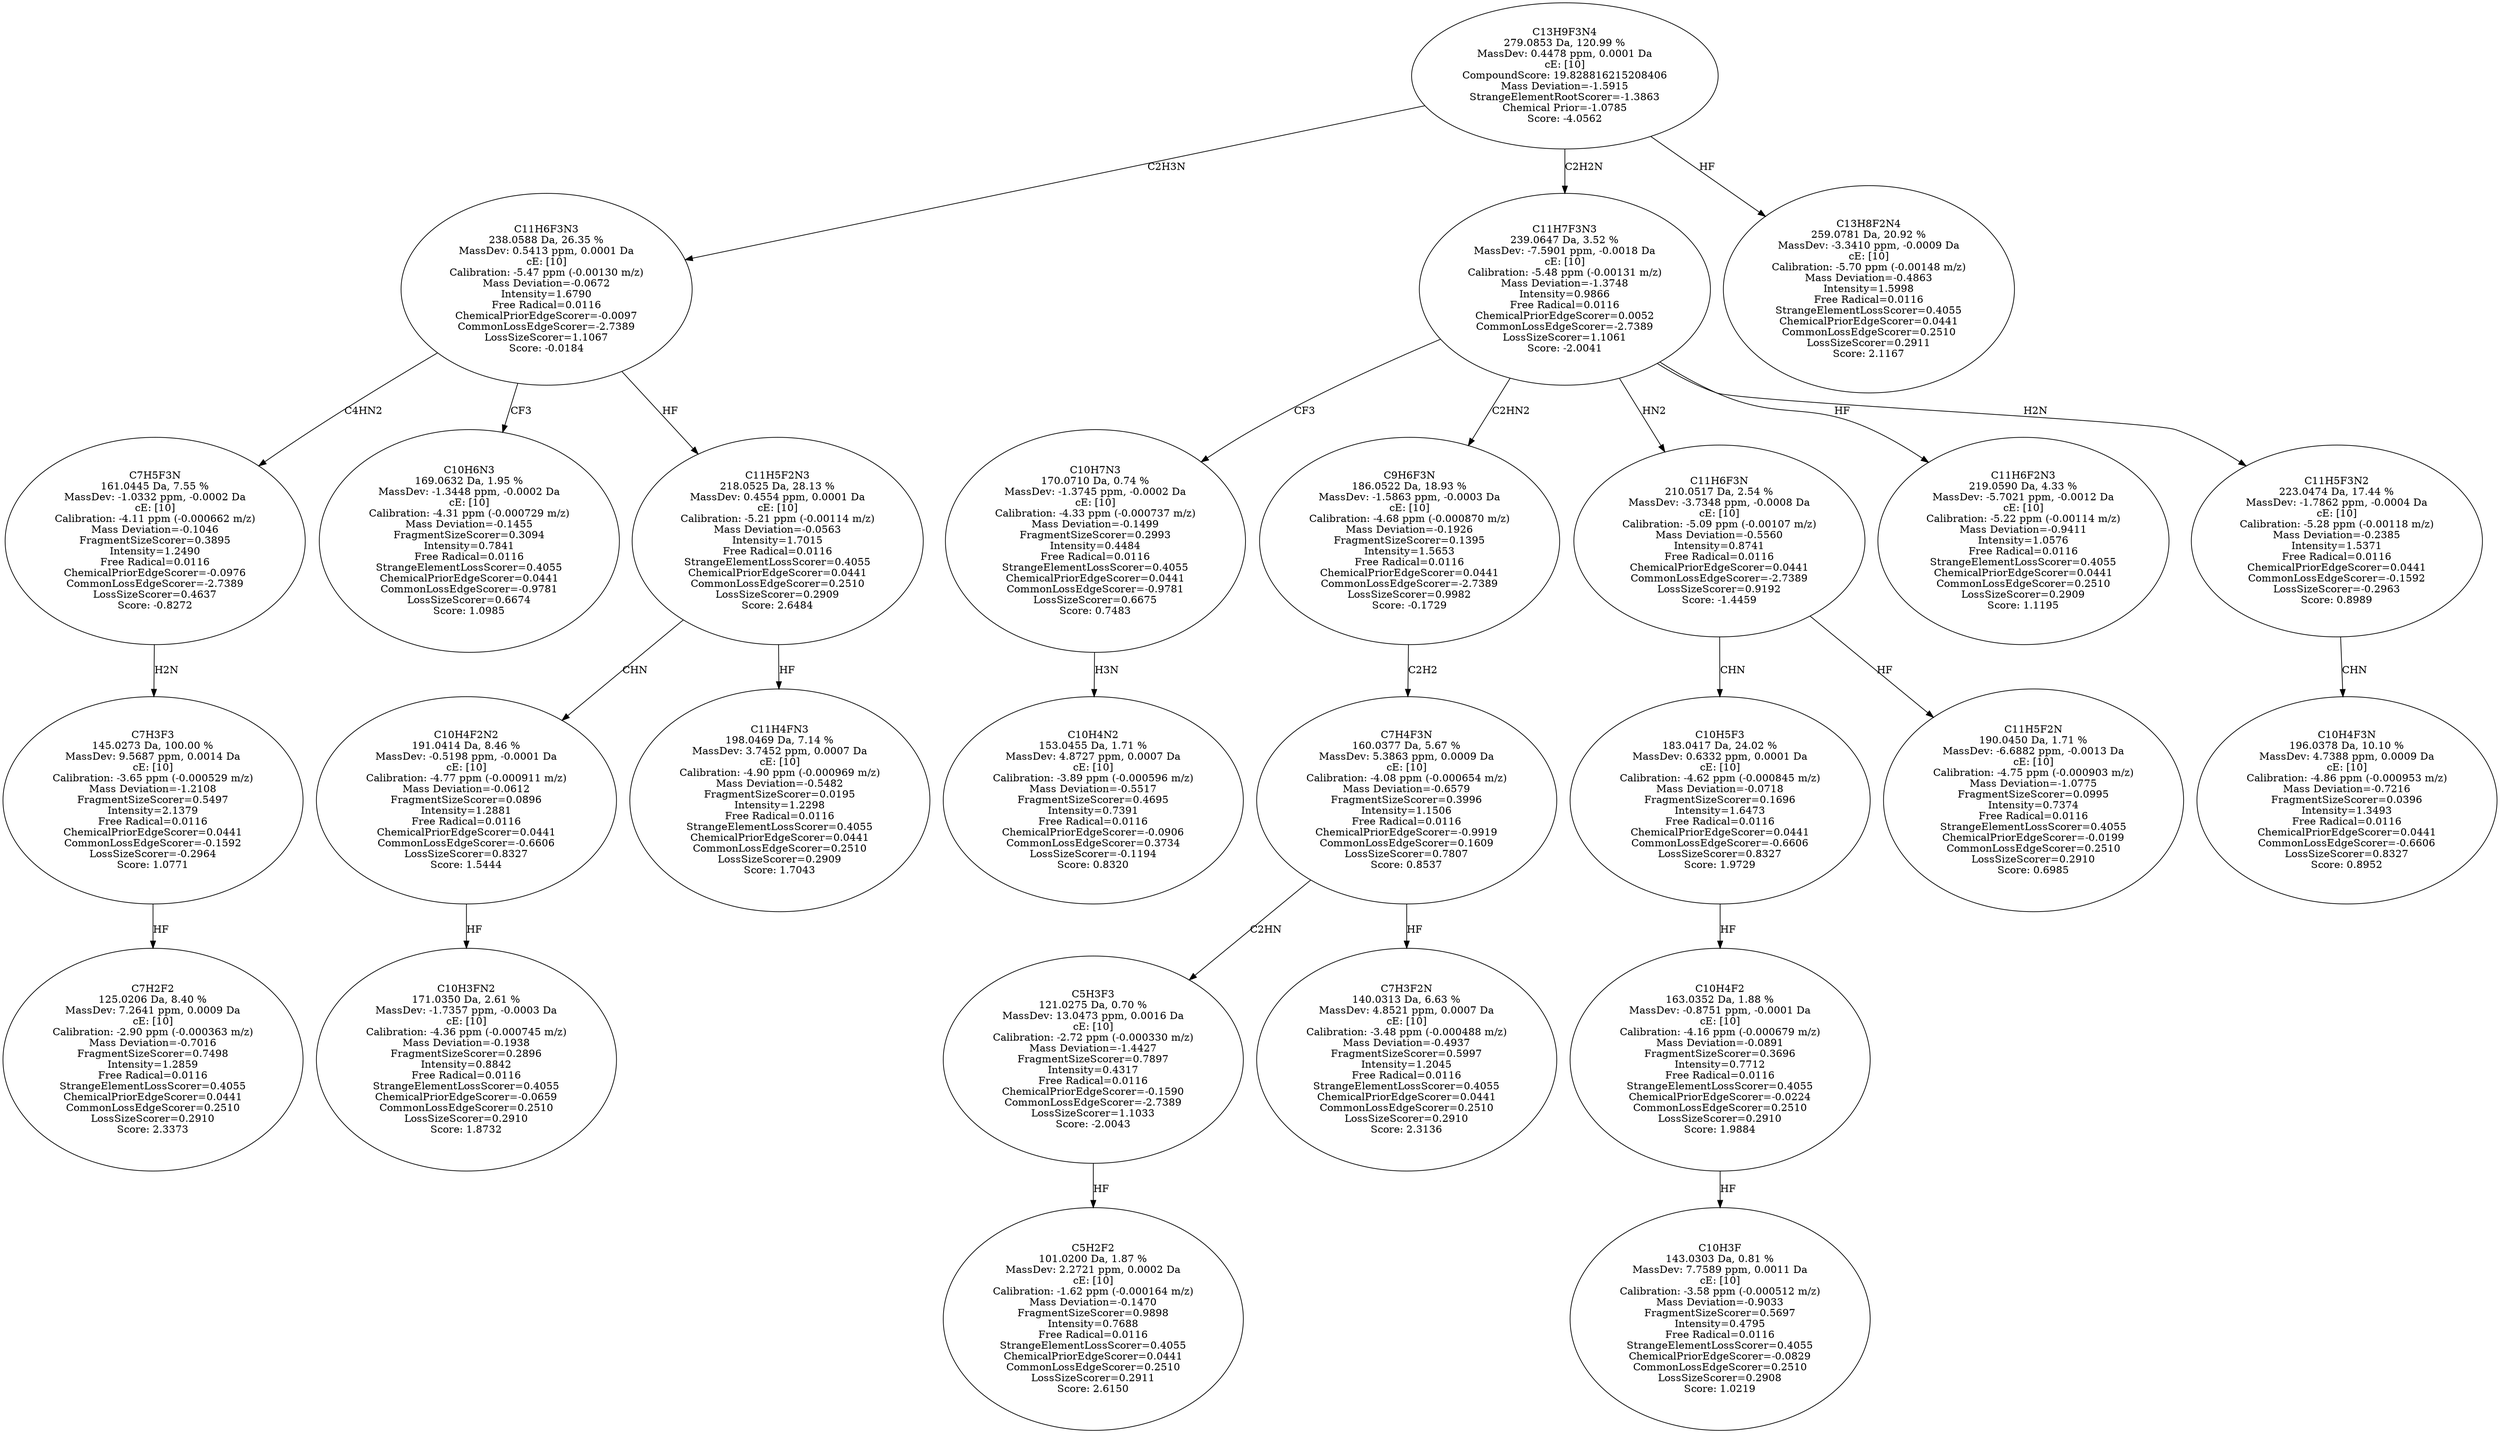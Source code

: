 strict digraph {
v1 [label="C7H2F2\n125.0206 Da, 8.40 %\nMassDev: 7.2641 ppm, 0.0009 Da\ncE: [10]\nCalibration: -2.90 ppm (-0.000363 m/z)\nMass Deviation=-0.7016\nFragmentSizeScorer=0.7498\nIntensity=1.2859\nFree Radical=0.0116\nStrangeElementLossScorer=0.4055\nChemicalPriorEdgeScorer=0.0441\nCommonLossEdgeScorer=0.2510\nLossSizeScorer=0.2910\nScore: 2.3373"];
v2 [label="C7H3F3\n145.0273 Da, 100.00 %\nMassDev: 9.5687 ppm, 0.0014 Da\ncE: [10]\nCalibration: -3.65 ppm (-0.000529 m/z)\nMass Deviation=-1.2108\nFragmentSizeScorer=0.5497\nIntensity=2.1379\nFree Radical=0.0116\nChemicalPriorEdgeScorer=0.0441\nCommonLossEdgeScorer=-0.1592\nLossSizeScorer=-0.2964\nScore: 1.0771"];
v3 [label="C7H5F3N\n161.0445 Da, 7.55 %\nMassDev: -1.0332 ppm, -0.0002 Da\ncE: [10]\nCalibration: -4.11 ppm (-0.000662 m/z)\nMass Deviation=-0.1046\nFragmentSizeScorer=0.3895\nIntensity=1.2490\nFree Radical=0.0116\nChemicalPriorEdgeScorer=-0.0976\nCommonLossEdgeScorer=-2.7389\nLossSizeScorer=0.4637\nScore: -0.8272"];
v4 [label="C10H6N3\n169.0632 Da, 1.95 %\nMassDev: -1.3448 ppm, -0.0002 Da\ncE: [10]\nCalibration: -4.31 ppm (-0.000729 m/z)\nMass Deviation=-0.1455\nFragmentSizeScorer=0.3094\nIntensity=0.7841\nFree Radical=0.0116\nStrangeElementLossScorer=0.4055\nChemicalPriorEdgeScorer=0.0441\nCommonLossEdgeScorer=-0.9781\nLossSizeScorer=0.6674\nScore: 1.0985"];
v5 [label="C10H3FN2\n171.0350 Da, 2.61 %\nMassDev: -1.7357 ppm, -0.0003 Da\ncE: [10]\nCalibration: -4.36 ppm (-0.000745 m/z)\nMass Deviation=-0.1938\nFragmentSizeScorer=0.2896\nIntensity=0.8842\nFree Radical=0.0116\nStrangeElementLossScorer=0.4055\nChemicalPriorEdgeScorer=-0.0659\nCommonLossEdgeScorer=0.2510\nLossSizeScorer=0.2910\nScore: 1.8732"];
v6 [label="C10H4F2N2\n191.0414 Da, 8.46 %\nMassDev: -0.5198 ppm, -0.0001 Da\ncE: [10]\nCalibration: -4.77 ppm (-0.000911 m/z)\nMass Deviation=-0.0612\nFragmentSizeScorer=0.0896\nIntensity=1.2881\nFree Radical=0.0116\nChemicalPriorEdgeScorer=0.0441\nCommonLossEdgeScorer=-0.6606\nLossSizeScorer=0.8327\nScore: 1.5444"];
v7 [label="C11H4FN3\n198.0469 Da, 7.14 %\nMassDev: 3.7452 ppm, 0.0007 Da\ncE: [10]\nCalibration: -4.90 ppm (-0.000969 m/z)\nMass Deviation=-0.5482\nFragmentSizeScorer=0.0195\nIntensity=1.2298\nFree Radical=0.0116\nStrangeElementLossScorer=0.4055\nChemicalPriorEdgeScorer=0.0441\nCommonLossEdgeScorer=0.2510\nLossSizeScorer=0.2909\nScore: 1.7043"];
v8 [label="C11H5F2N3\n218.0525 Da, 28.13 %\nMassDev: 0.4554 ppm, 0.0001 Da\ncE: [10]\nCalibration: -5.21 ppm (-0.00114 m/z)\nMass Deviation=-0.0563\nIntensity=1.7015\nFree Radical=0.0116\nStrangeElementLossScorer=0.4055\nChemicalPriorEdgeScorer=0.0441\nCommonLossEdgeScorer=0.2510\nLossSizeScorer=0.2909\nScore: 2.6484"];
v9 [label="C11H6F3N3\n238.0588 Da, 26.35 %\nMassDev: 0.5413 ppm, 0.0001 Da\ncE: [10]\nCalibration: -5.47 ppm (-0.00130 m/z)\nMass Deviation=-0.0672\nIntensity=1.6790\nFree Radical=0.0116\nChemicalPriorEdgeScorer=-0.0097\nCommonLossEdgeScorer=-2.7389\nLossSizeScorer=1.1067\nScore: -0.0184"];
v10 [label="C10H4N2\n153.0455 Da, 1.71 %\nMassDev: 4.8727 ppm, 0.0007 Da\ncE: [10]\nCalibration: -3.89 ppm (-0.000596 m/z)\nMass Deviation=-0.5517\nFragmentSizeScorer=0.4695\nIntensity=0.7391\nFree Radical=0.0116\nChemicalPriorEdgeScorer=-0.0906\nCommonLossEdgeScorer=0.3734\nLossSizeScorer=-0.1194\nScore: 0.8320"];
v11 [label="C10H7N3\n170.0710 Da, 0.74 %\nMassDev: -1.3745 ppm, -0.0002 Da\ncE: [10]\nCalibration: -4.33 ppm (-0.000737 m/z)\nMass Deviation=-0.1499\nFragmentSizeScorer=0.2993\nIntensity=0.4484\nFree Radical=0.0116\nStrangeElementLossScorer=0.4055\nChemicalPriorEdgeScorer=0.0441\nCommonLossEdgeScorer=-0.9781\nLossSizeScorer=0.6675\nScore: 0.7483"];
v12 [label="C5H2F2\n101.0200 Da, 1.87 %\nMassDev: 2.2721 ppm, 0.0002 Da\ncE: [10]\nCalibration: -1.62 ppm (-0.000164 m/z)\nMass Deviation=-0.1470\nFragmentSizeScorer=0.9898\nIntensity=0.7688\nFree Radical=0.0116\nStrangeElementLossScorer=0.4055\nChemicalPriorEdgeScorer=0.0441\nCommonLossEdgeScorer=0.2510\nLossSizeScorer=0.2911\nScore: 2.6150"];
v13 [label="C5H3F3\n121.0275 Da, 0.70 %\nMassDev: 13.0473 ppm, 0.0016 Da\ncE: [10]\nCalibration: -2.72 ppm (-0.000330 m/z)\nMass Deviation=-1.4427\nFragmentSizeScorer=0.7897\nIntensity=0.4317\nFree Radical=0.0116\nChemicalPriorEdgeScorer=-0.1590\nCommonLossEdgeScorer=-2.7389\nLossSizeScorer=1.1033\nScore: -2.0043"];
v14 [label="C7H3F2N\n140.0313 Da, 6.63 %\nMassDev: 4.8521 ppm, 0.0007 Da\ncE: [10]\nCalibration: -3.48 ppm (-0.000488 m/z)\nMass Deviation=-0.4937\nFragmentSizeScorer=0.5997\nIntensity=1.2045\nFree Radical=0.0116\nStrangeElementLossScorer=0.4055\nChemicalPriorEdgeScorer=0.0441\nCommonLossEdgeScorer=0.2510\nLossSizeScorer=0.2910\nScore: 2.3136"];
v15 [label="C7H4F3N\n160.0377 Da, 5.67 %\nMassDev: 5.3863 ppm, 0.0009 Da\ncE: [10]\nCalibration: -4.08 ppm (-0.000654 m/z)\nMass Deviation=-0.6579\nFragmentSizeScorer=0.3996\nIntensity=1.1506\nFree Radical=0.0116\nChemicalPriorEdgeScorer=-0.9919\nCommonLossEdgeScorer=0.1609\nLossSizeScorer=0.7807\nScore: 0.8537"];
v16 [label="C9H6F3N\n186.0522 Da, 18.93 %\nMassDev: -1.5863 ppm, -0.0003 Da\ncE: [10]\nCalibration: -4.68 ppm (-0.000870 m/z)\nMass Deviation=-0.1926\nFragmentSizeScorer=0.1395\nIntensity=1.5653\nFree Radical=0.0116\nChemicalPriorEdgeScorer=0.0441\nCommonLossEdgeScorer=-2.7389\nLossSizeScorer=0.9982\nScore: -0.1729"];
v17 [label="C10H3F\n143.0303 Da, 0.81 %\nMassDev: 7.7589 ppm, 0.0011 Da\ncE: [10]\nCalibration: -3.58 ppm (-0.000512 m/z)\nMass Deviation=-0.9033\nFragmentSizeScorer=0.5697\nIntensity=0.4795\nFree Radical=0.0116\nStrangeElementLossScorer=0.4055\nChemicalPriorEdgeScorer=-0.0829\nCommonLossEdgeScorer=0.2510\nLossSizeScorer=0.2908\nScore: 1.0219"];
v18 [label="C10H4F2\n163.0352 Da, 1.88 %\nMassDev: -0.8751 ppm, -0.0001 Da\ncE: [10]\nCalibration: -4.16 ppm (-0.000679 m/z)\nMass Deviation=-0.0891\nFragmentSizeScorer=0.3696\nIntensity=0.7712\nFree Radical=0.0116\nStrangeElementLossScorer=0.4055\nChemicalPriorEdgeScorer=-0.0224\nCommonLossEdgeScorer=0.2510\nLossSizeScorer=0.2910\nScore: 1.9884"];
v19 [label="C10H5F3\n183.0417 Da, 24.02 %\nMassDev: 0.6332 ppm, 0.0001 Da\ncE: [10]\nCalibration: -4.62 ppm (-0.000845 m/z)\nMass Deviation=-0.0718\nFragmentSizeScorer=0.1696\nIntensity=1.6473\nFree Radical=0.0116\nChemicalPriorEdgeScorer=0.0441\nCommonLossEdgeScorer=-0.6606\nLossSizeScorer=0.8327\nScore: 1.9729"];
v20 [label="C11H5F2N\n190.0450 Da, 1.71 %\nMassDev: -6.6882 ppm, -0.0013 Da\ncE: [10]\nCalibration: -4.75 ppm (-0.000903 m/z)\nMass Deviation=-1.0775\nFragmentSizeScorer=0.0995\nIntensity=0.7374\nFree Radical=0.0116\nStrangeElementLossScorer=0.4055\nChemicalPriorEdgeScorer=-0.0199\nCommonLossEdgeScorer=0.2510\nLossSizeScorer=0.2910\nScore: 0.6985"];
v21 [label="C11H6F3N\n210.0517 Da, 2.54 %\nMassDev: -3.7348 ppm, -0.0008 Da\ncE: [10]\nCalibration: -5.09 ppm (-0.00107 m/z)\nMass Deviation=-0.5560\nIntensity=0.8741\nFree Radical=0.0116\nChemicalPriorEdgeScorer=0.0441\nCommonLossEdgeScorer=-2.7389\nLossSizeScorer=0.9192\nScore: -1.4459"];
v22 [label="C11H6F2N3\n219.0590 Da, 4.33 %\nMassDev: -5.7021 ppm, -0.0012 Da\ncE: [10]\nCalibration: -5.22 ppm (-0.00114 m/z)\nMass Deviation=-0.9411\nIntensity=1.0576\nFree Radical=0.0116\nStrangeElementLossScorer=0.4055\nChemicalPriorEdgeScorer=0.0441\nCommonLossEdgeScorer=0.2510\nLossSizeScorer=0.2909\nScore: 1.1195"];
v23 [label="C10H4F3N\n196.0378 Da, 10.10 %\nMassDev: 4.7388 ppm, 0.0009 Da\ncE: [10]\nCalibration: -4.86 ppm (-0.000953 m/z)\nMass Deviation=-0.7216\nFragmentSizeScorer=0.0396\nIntensity=1.3493\nFree Radical=0.0116\nChemicalPriorEdgeScorer=0.0441\nCommonLossEdgeScorer=-0.6606\nLossSizeScorer=0.8327\nScore: 0.8952"];
v24 [label="C11H5F3N2\n223.0474 Da, 17.44 %\nMassDev: -1.7862 ppm, -0.0004 Da\ncE: [10]\nCalibration: -5.28 ppm (-0.00118 m/z)\nMass Deviation=-0.2385\nIntensity=1.5371\nFree Radical=0.0116\nChemicalPriorEdgeScorer=0.0441\nCommonLossEdgeScorer=-0.1592\nLossSizeScorer=-0.2963\nScore: 0.8989"];
v25 [label="C11H7F3N3\n239.0647 Da, 3.52 %\nMassDev: -7.5901 ppm, -0.0018 Da\ncE: [10]\nCalibration: -5.48 ppm (-0.00131 m/z)\nMass Deviation=-1.3748\nIntensity=0.9866\nFree Radical=0.0116\nChemicalPriorEdgeScorer=0.0052\nCommonLossEdgeScorer=-2.7389\nLossSizeScorer=1.1061\nScore: -2.0041"];
v26 [label="C13H8F2N4\n259.0781 Da, 20.92 %\nMassDev: -3.3410 ppm, -0.0009 Da\ncE: [10]\nCalibration: -5.70 ppm (-0.00148 m/z)\nMass Deviation=-0.4863\nIntensity=1.5998\nFree Radical=0.0116\nStrangeElementLossScorer=0.4055\nChemicalPriorEdgeScorer=0.0441\nCommonLossEdgeScorer=0.2510\nLossSizeScorer=0.2911\nScore: 2.1167"];
v27 [label="C13H9F3N4\n279.0853 Da, 120.99 %\nMassDev: 0.4478 ppm, 0.0001 Da\ncE: [10]\nCompoundScore: 19.828816215208406\nMass Deviation=-1.5915\nStrangeElementRootScorer=-1.3863\nChemical Prior=-1.0785\nScore: -4.0562"];
v2 -> v1 [label="HF"];
v3 -> v2 [label="H2N"];
v9 -> v3 [label="C4HN2"];
v9 -> v4 [label="CF3"];
v6 -> v5 [label="HF"];
v8 -> v6 [label="CHN"];
v8 -> v7 [label="HF"];
v9 -> v8 [label="HF"];
v27 -> v9 [label="C2H3N"];
v11 -> v10 [label="H3N"];
v25 -> v11 [label="CF3"];
v13 -> v12 [label="HF"];
v15 -> v13 [label="C2HN"];
v15 -> v14 [label="HF"];
v16 -> v15 [label="C2H2"];
v25 -> v16 [label="C2HN2"];
v18 -> v17 [label="HF"];
v19 -> v18 [label="HF"];
v21 -> v19 [label="CHN"];
v21 -> v20 [label="HF"];
v25 -> v21 [label="HN2"];
v25 -> v22 [label="HF"];
v24 -> v23 [label="CHN"];
v25 -> v24 [label="H2N"];
v27 -> v25 [label="C2H2N"];
v27 -> v26 [label="HF"];
}